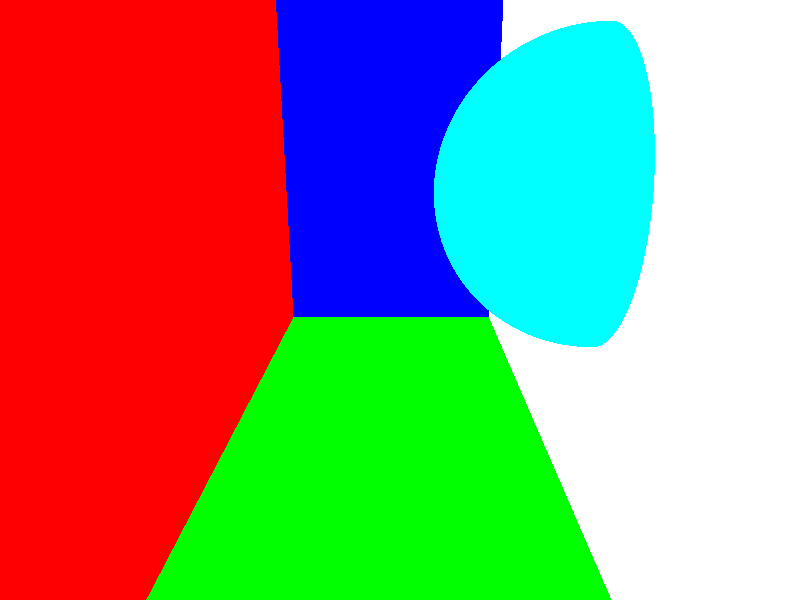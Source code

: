 // plane test (RIGHT HANDED)

camera {
  location  <0, 5, 16>
  up        <0,  1,  0>
  right     <1.33333, 0,  0>
  look_at   <0, 0, 0>
}

light_source {<0, 4, 0> color rgb <1.0, 1.0, 1.0>}

//right wall - note distance is along normal thus to move right is negative for this normal
plane {<-1, 0, 0>, -6
      pigment {color rgb <1.0, 0.0, 0.0>}
      finish {ambient 0.4 diffuse 0.8}
}

//bottom
plane {<0, 1, 0>, -6
      pigment {color rgb <0.0 1.0, 0.0>}
      finish {ambient 0.4 diffuse 0.8}
}

//back
plane {<0, 0, 1>, -16
      pigment {color rgb <0.0, 0.0, 1.0>}
      finish {ambient 0.4 diffuse 0.8}
}

//left
plane {<1, 0, 0>, -5
      pigment {color rgb <1.0 1.0, 1.0>}
      finish {ambient 0.4 diffuse 0.8}
}

//left sphere
sphere { <-5, 3, 0>, 4.1
  pigment { color rgb <0.0,1.0,1.0>}
  finish {ambient 0.2 diffuse 0.4}
}